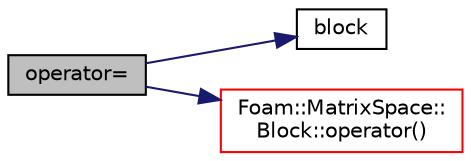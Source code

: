 digraph "operator="
{
  bgcolor="transparent";
  edge [fontname="Helvetica",fontsize="10",labelfontname="Helvetica",labelfontsize="10"];
  node [fontname="Helvetica",fontsize="10",shape=record];
  rankdir="LR";
  Node1 [label="operator=",height=0.2,width=0.4,color="black", fillcolor="grey75", style="filled", fontcolor="black"];
  Node1 -> Node2 [color="midnightblue",fontsize="10",style="solid",fontname="Helvetica"];
  Node2 [label="block",height=0.2,width=0.4,color="black",URL="$a01466.html#af80e8de4bb4f7f6e428b5f412f0fe3a2",tooltip="Return a const sub-block corresponding to the specified type. "];
  Node1 -> Node3 [color="midnightblue",fontsize="10",style="solid",fontname="Helvetica"];
  Node3 [label="Foam::MatrixSpace::\lBlock::operator()",height=0.2,width=0.4,color="red",URL="$a00143.html#a53bd706fcfff646196cb4d8a6f231c28",tooltip="Construct and return the sub-tensor corresponding to this block. "];
}
